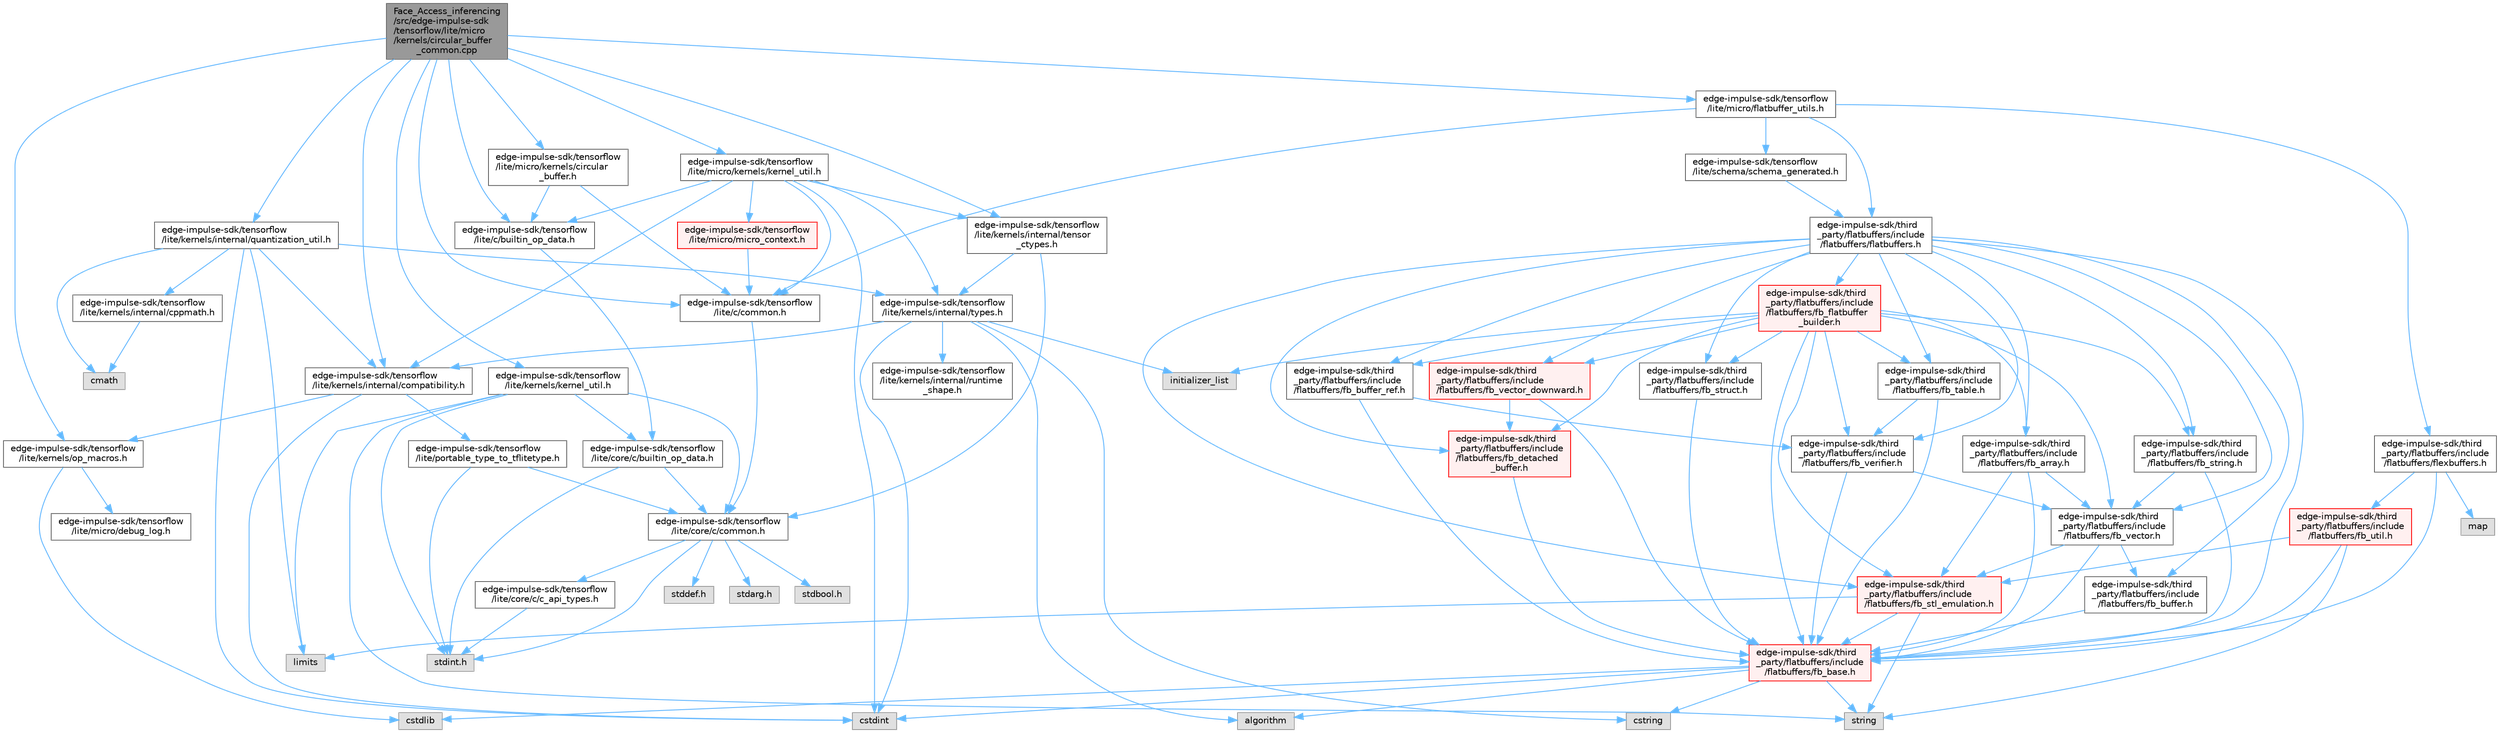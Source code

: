 digraph "Face_Access_inferencing/src/edge-impulse-sdk/tensorflow/lite/micro/kernels/circular_buffer_common.cpp"
{
 // LATEX_PDF_SIZE
  bgcolor="transparent";
  edge [fontname=Helvetica,fontsize=10,labelfontname=Helvetica,labelfontsize=10];
  node [fontname=Helvetica,fontsize=10,shape=box,height=0.2,width=0.4];
  Node1 [id="Node000001",label="Face_Access_inferencing\l/src/edge-impulse-sdk\l/tensorflow/lite/micro\l/kernels/circular_buffer\l_common.cpp",height=0.2,width=0.4,color="gray40", fillcolor="grey60", style="filled", fontcolor="black",tooltip=" "];
  Node1 -> Node2 [id="edge121_Node000001_Node000002",color="steelblue1",style="solid",tooltip=" "];
  Node2 [id="Node000002",label="edge-impulse-sdk/tensorflow\l/lite/c/builtin_op_data.h",height=0.2,width=0.4,color="grey40", fillcolor="white", style="filled",URL="$_face___access__inferencing_2src_2edge-impulse-sdk_2tensorflow_2lite_2c_2builtin__op__data_8h.html",tooltip=" "];
  Node2 -> Node3 [id="edge122_Node000002_Node000003",color="steelblue1",style="solid",tooltip=" "];
  Node3 [id="Node000003",label="edge-impulse-sdk/tensorflow\l/lite/core/c/builtin_op_data.h",height=0.2,width=0.4,color="grey40", fillcolor="white", style="filled",URL="$_face___access__inferencing_2src_2edge-impulse-sdk_2tensorflow_2lite_2core_2c_2builtin__op__data_8h.html",tooltip=" "];
  Node3 -> Node4 [id="edge123_Node000003_Node000004",color="steelblue1",style="solid",tooltip=" "];
  Node4 [id="Node000004",label="stdint.h",height=0.2,width=0.4,color="grey60", fillcolor="#E0E0E0", style="filled",tooltip=" "];
  Node3 -> Node5 [id="edge124_Node000003_Node000005",color="steelblue1",style="solid",tooltip=" "];
  Node5 [id="Node000005",label="edge-impulse-sdk/tensorflow\l/lite/core/c/common.h",height=0.2,width=0.4,color="grey40", fillcolor="white", style="filled",URL="$_face___access__inferencing_2src_2edge-impulse-sdk_2tensorflow_2lite_2core_2c_2common_8h.html",tooltip=" "];
  Node5 -> Node6 [id="edge125_Node000005_Node000006",color="steelblue1",style="solid",tooltip=" "];
  Node6 [id="Node000006",label="stdarg.h",height=0.2,width=0.4,color="grey60", fillcolor="#E0E0E0", style="filled",tooltip=" "];
  Node5 -> Node7 [id="edge126_Node000005_Node000007",color="steelblue1",style="solid",tooltip=" "];
  Node7 [id="Node000007",label="stdbool.h",height=0.2,width=0.4,color="grey60", fillcolor="#E0E0E0", style="filled",tooltip=" "];
  Node5 -> Node8 [id="edge127_Node000005_Node000008",color="steelblue1",style="solid",tooltip=" "];
  Node8 [id="Node000008",label="stddef.h",height=0.2,width=0.4,color="grey60", fillcolor="#E0E0E0", style="filled",tooltip=" "];
  Node5 -> Node4 [id="edge128_Node000005_Node000004",color="steelblue1",style="solid",tooltip=" "];
  Node5 -> Node9 [id="edge129_Node000005_Node000009",color="steelblue1",style="solid",tooltip=" "];
  Node9 [id="Node000009",label="edge-impulse-sdk/tensorflow\l/lite/core/c/c_api_types.h",height=0.2,width=0.4,color="grey40", fillcolor="white", style="filled",URL="$_face___access__inferencing_2src_2edge-impulse-sdk_2tensorflow_2lite_2core_2c_2c__api__types_8h.html",tooltip=" "];
  Node9 -> Node4 [id="edge130_Node000009_Node000004",color="steelblue1",style="solid",tooltip=" "];
  Node1 -> Node10 [id="edge131_Node000001_Node000010",color="steelblue1",style="solid",tooltip=" "];
  Node10 [id="Node000010",label="edge-impulse-sdk/tensorflow\l/lite/c/common.h",height=0.2,width=0.4,color="grey40", fillcolor="white", style="filled",URL="$_face___access__inferencing_2src_2edge-impulse-sdk_2tensorflow_2lite_2c_2common_8h.html",tooltip=" "];
  Node10 -> Node5 [id="edge132_Node000010_Node000005",color="steelblue1",style="solid",tooltip=" "];
  Node1 -> Node11 [id="edge133_Node000001_Node000011",color="steelblue1",style="solid",tooltip=" "];
  Node11 [id="Node000011",label="edge-impulse-sdk/tensorflow\l/lite/kernels/internal/compatibility.h",height=0.2,width=0.4,color="grey40", fillcolor="white", style="filled",URL="$_face___access__inferencing_2src_2edge-impulse-sdk_2tensorflow_2lite_2kernels_2internal_2compatibility_8h.html",tooltip=" "];
  Node11 -> Node12 [id="edge134_Node000011_Node000012",color="steelblue1",style="solid",tooltip=" "];
  Node12 [id="Node000012",label="cstdint",height=0.2,width=0.4,color="grey60", fillcolor="#E0E0E0", style="filled",tooltip=" "];
  Node11 -> Node13 [id="edge135_Node000011_Node000013",color="steelblue1",style="solid",tooltip=" "];
  Node13 [id="Node000013",label="edge-impulse-sdk/tensorflow\l/lite/portable_type_to_tflitetype.h",height=0.2,width=0.4,color="grey40", fillcolor="white", style="filled",URL="$_face___access__inferencing_2src_2edge-impulse-sdk_2tensorflow_2lite_2portable__type__to__tflitetype_8h.html",tooltip=" "];
  Node13 -> Node4 [id="edge136_Node000013_Node000004",color="steelblue1",style="solid",tooltip=" "];
  Node13 -> Node5 [id="edge137_Node000013_Node000005",color="steelblue1",style="solid",tooltip=" "];
  Node11 -> Node14 [id="edge138_Node000011_Node000014",color="steelblue1",style="solid",tooltip=" "];
  Node14 [id="Node000014",label="edge-impulse-sdk/tensorflow\l/lite/kernels/op_macros.h",height=0.2,width=0.4,color="grey40", fillcolor="white", style="filled",URL="$_face___access__inferencing_2src_2edge-impulse-sdk_2tensorflow_2lite_2kernels_2op__macros_8h.html",tooltip=" "];
  Node14 -> Node15 [id="edge139_Node000014_Node000015",color="steelblue1",style="solid",tooltip=" "];
  Node15 [id="Node000015",label="edge-impulse-sdk/tensorflow\l/lite/micro/debug_log.h",height=0.2,width=0.4,color="grey40", fillcolor="white", style="filled",URL="$_face___access__inferencing_2src_2edge-impulse-sdk_2tensorflow_2lite_2micro_2debug__log_8h.html",tooltip=" "];
  Node14 -> Node16 [id="edge140_Node000014_Node000016",color="steelblue1",style="solid",tooltip=" "];
  Node16 [id="Node000016",label="cstdlib",height=0.2,width=0.4,color="grey60", fillcolor="#E0E0E0", style="filled",tooltip=" "];
  Node1 -> Node17 [id="edge141_Node000001_Node000017",color="steelblue1",style="solid",tooltip=" "];
  Node17 [id="Node000017",label="edge-impulse-sdk/tensorflow\l/lite/kernels/internal/quantization_util.h",height=0.2,width=0.4,color="grey40", fillcolor="white", style="filled",URL="$_face___access__inferencing_2src_2edge-impulse-sdk_2tensorflow_2lite_2kernels_2internal_2quantization__util_8h.html",tooltip=" "];
  Node17 -> Node18 [id="edge142_Node000017_Node000018",color="steelblue1",style="solid",tooltip=" "];
  Node18 [id="Node000018",label="cmath",height=0.2,width=0.4,color="grey60", fillcolor="#E0E0E0", style="filled",tooltip=" "];
  Node17 -> Node12 [id="edge143_Node000017_Node000012",color="steelblue1",style="solid",tooltip=" "];
  Node17 -> Node19 [id="edge144_Node000017_Node000019",color="steelblue1",style="solid",tooltip=" "];
  Node19 [id="Node000019",label="limits",height=0.2,width=0.4,color="grey60", fillcolor="#E0E0E0", style="filled",tooltip=" "];
  Node17 -> Node11 [id="edge145_Node000017_Node000011",color="steelblue1",style="solid",tooltip=" "];
  Node17 -> Node20 [id="edge146_Node000017_Node000020",color="steelblue1",style="solid",tooltip=" "];
  Node20 [id="Node000020",label="edge-impulse-sdk/tensorflow\l/lite/kernels/internal/cppmath.h",height=0.2,width=0.4,color="grey40", fillcolor="white", style="filled",URL="$_face___access__inferencing_2src_2edge-impulse-sdk_2tensorflow_2lite_2kernels_2internal_2cppmath_8h.html",tooltip=" "];
  Node20 -> Node18 [id="edge147_Node000020_Node000018",color="steelblue1",style="solid",tooltip=" "];
  Node17 -> Node21 [id="edge148_Node000017_Node000021",color="steelblue1",style="solid",tooltip=" "];
  Node21 [id="Node000021",label="edge-impulse-sdk/tensorflow\l/lite/kernels/internal/types.h",height=0.2,width=0.4,color="grey40", fillcolor="white", style="filled",URL="$_face___access__inferencing_2src_2edge-impulse-sdk_2tensorflow_2lite_2kernels_2internal_2types_8h.html",tooltip=" "];
  Node21 -> Node22 [id="edge149_Node000021_Node000022",color="steelblue1",style="solid",tooltip=" "];
  Node22 [id="Node000022",label="algorithm",height=0.2,width=0.4,color="grey60", fillcolor="#E0E0E0", style="filled",tooltip=" "];
  Node21 -> Node12 [id="edge150_Node000021_Node000012",color="steelblue1",style="solid",tooltip=" "];
  Node21 -> Node23 [id="edge151_Node000021_Node000023",color="steelblue1",style="solid",tooltip=" "];
  Node23 [id="Node000023",label="cstring",height=0.2,width=0.4,color="grey60", fillcolor="#E0E0E0", style="filled",tooltip=" "];
  Node21 -> Node24 [id="edge152_Node000021_Node000024",color="steelblue1",style="solid",tooltip=" "];
  Node24 [id="Node000024",label="initializer_list",height=0.2,width=0.4,color="grey60", fillcolor="#E0E0E0", style="filled",tooltip=" "];
  Node21 -> Node11 [id="edge153_Node000021_Node000011",color="steelblue1",style="solid",tooltip=" "];
  Node21 -> Node25 [id="edge154_Node000021_Node000025",color="steelblue1",style="solid",tooltip=" "];
  Node25 [id="Node000025",label="edge-impulse-sdk/tensorflow\l/lite/kernels/internal/runtime\l_shape.h",height=0.2,width=0.4,color="grey40", fillcolor="white", style="filled",URL="$_face___access__inferencing_2src_2edge-impulse-sdk_2tensorflow_2lite_2kernels_2internal_2runtime__shape_8h.html",tooltip=" "];
  Node1 -> Node26 [id="edge155_Node000001_Node000026",color="steelblue1",style="solid",tooltip=" "];
  Node26 [id="Node000026",label="edge-impulse-sdk/tensorflow\l/lite/kernels/internal/tensor\l_ctypes.h",height=0.2,width=0.4,color="grey40", fillcolor="white", style="filled",URL="$_face___access__inferencing_2src_2edge-impulse-sdk_2tensorflow_2lite_2kernels_2internal_2tensor__ctypes_8h.html",tooltip=" "];
  Node26 -> Node5 [id="edge156_Node000026_Node000005",color="steelblue1",style="solid",tooltip=" "];
  Node26 -> Node21 [id="edge157_Node000026_Node000021",color="steelblue1",style="solid",tooltip=" "];
  Node1 -> Node27 [id="edge158_Node000001_Node000027",color="steelblue1",style="solid",tooltip=" "];
  Node27 [id="Node000027",label="edge-impulse-sdk/tensorflow\l/lite/kernels/kernel_util.h",height=0.2,width=0.4,color="grey40", fillcolor="white", style="filled",URL="$_face___access__inferencing_2src_2edge-impulse-sdk_2tensorflow_2lite_2kernels_2kernel__util_8h.html",tooltip=" "];
  Node27 -> Node4 [id="edge159_Node000027_Node000004",color="steelblue1",style="solid",tooltip=" "];
  Node27 -> Node19 [id="edge160_Node000027_Node000019",color="steelblue1",style="solid",tooltip=" "];
  Node27 -> Node28 [id="edge161_Node000027_Node000028",color="steelblue1",style="solid",tooltip=" "];
  Node28 [id="Node000028",label="string",height=0.2,width=0.4,color="grey60", fillcolor="#E0E0E0", style="filled",tooltip=" "];
  Node27 -> Node3 [id="edge162_Node000027_Node000003",color="steelblue1",style="solid",tooltip=" "];
  Node27 -> Node5 [id="edge163_Node000027_Node000005",color="steelblue1",style="solid",tooltip=" "];
  Node1 -> Node14 [id="edge164_Node000001_Node000014",color="steelblue1",style="solid",tooltip=" "];
  Node1 -> Node29 [id="edge165_Node000001_Node000029",color="steelblue1",style="solid",tooltip=" "];
  Node29 [id="Node000029",label="edge-impulse-sdk/tensorflow\l/lite/micro/flatbuffer_utils.h",height=0.2,width=0.4,color="grey40", fillcolor="white", style="filled",URL="$_face___access__inferencing_2src_2edge-impulse-sdk_2tensorflow_2lite_2micro_2flatbuffer__utils_8h.html",tooltip=" "];
  Node29 -> Node30 [id="edge166_Node000029_Node000030",color="steelblue1",style="solid",tooltip=" "];
  Node30 [id="Node000030",label="edge-impulse-sdk/third\l_party/flatbuffers/include\l/flatbuffers/flatbuffers.h",height=0.2,width=0.4,color="grey40", fillcolor="white", style="filled",URL="$_face___access__inferencing_2src_2edge-impulse-sdk_2third__party_2flatbuffers_2include_2flatbuffers_2flatbuffers_8h.html",tooltip=" "];
  Node30 -> Node31 [id="edge167_Node000030_Node000031",color="steelblue1",style="solid",tooltip=" "];
  Node31 [id="Node000031",label="edge-impulse-sdk/third\l_party/flatbuffers/include\l/flatbuffers/fb_array.h",height=0.2,width=0.4,color="grey40", fillcolor="white", style="filled",URL="$fb__array_8h.html",tooltip=" "];
  Node31 -> Node32 [id="edge168_Node000031_Node000032",color="steelblue1",style="solid",tooltip=" "];
  Node32 [id="Node000032",label="edge-impulse-sdk/third\l_party/flatbuffers/include\l/flatbuffers/fb_base.h",height=0.2,width=0.4,color="red", fillcolor="#FFF0F0", style="filled",URL="$fb__base_8h.html",tooltip=" "];
  Node32 -> Node12 [id="edge169_Node000032_Node000012",color="steelblue1",style="solid",tooltip=" "];
  Node32 -> Node16 [id="edge170_Node000032_Node000016",color="steelblue1",style="solid",tooltip=" "];
  Node32 -> Node23 [id="edge171_Node000032_Node000023",color="steelblue1",style="solid",tooltip=" "];
  Node32 -> Node28 [id="edge172_Node000032_Node000028",color="steelblue1",style="solid",tooltip=" "];
  Node32 -> Node22 [id="edge173_Node000032_Node000022",color="steelblue1",style="solid",tooltip=" "];
  Node31 -> Node41 [id="edge174_Node000031_Node000041",color="steelblue1",style="solid",tooltip=" "];
  Node41 [id="Node000041",label="edge-impulse-sdk/third\l_party/flatbuffers/include\l/flatbuffers/fb_stl_emulation.h",height=0.2,width=0.4,color="red", fillcolor="#FFF0F0", style="filled",URL="$fb__stl__emulation_8h.html",tooltip=" "];
  Node41 -> Node32 [id="edge175_Node000041_Node000032",color="steelblue1",style="solid",tooltip=" "];
  Node41 -> Node28 [id="edge176_Node000041_Node000028",color="steelblue1",style="solid",tooltip=" "];
  Node41 -> Node19 [id="edge177_Node000041_Node000019",color="steelblue1",style="solid",tooltip=" "];
  Node31 -> Node42 [id="edge178_Node000031_Node000042",color="steelblue1",style="solid",tooltip=" "];
  Node42 [id="Node000042",label="edge-impulse-sdk/third\l_party/flatbuffers/include\l/flatbuffers/fb_vector.h",height=0.2,width=0.4,color="grey40", fillcolor="white", style="filled",URL="$fb__vector_8h.html",tooltip=" "];
  Node42 -> Node32 [id="edge179_Node000042_Node000032",color="steelblue1",style="solid",tooltip=" "];
  Node42 -> Node43 [id="edge180_Node000042_Node000043",color="steelblue1",style="solid",tooltip=" "];
  Node43 [id="Node000043",label="edge-impulse-sdk/third\l_party/flatbuffers/include\l/flatbuffers/fb_buffer.h",height=0.2,width=0.4,color="grey40", fillcolor="white", style="filled",URL="$fb__buffer_8h.html",tooltip=" "];
  Node43 -> Node32 [id="edge181_Node000043_Node000032",color="steelblue1",style="solid",tooltip=" "];
  Node42 -> Node41 [id="edge182_Node000042_Node000041",color="steelblue1",style="solid",tooltip=" "];
  Node30 -> Node32 [id="edge183_Node000030_Node000032",color="steelblue1",style="solid",tooltip=" "];
  Node30 -> Node43 [id="edge184_Node000030_Node000043",color="steelblue1",style="solid",tooltip=" "];
  Node30 -> Node44 [id="edge185_Node000030_Node000044",color="steelblue1",style="solid",tooltip=" "];
  Node44 [id="Node000044",label="edge-impulse-sdk/third\l_party/flatbuffers/include\l/flatbuffers/fb_buffer_ref.h",height=0.2,width=0.4,color="grey40", fillcolor="white", style="filled",URL="$fb__buffer__ref_8h.html",tooltip=" "];
  Node44 -> Node32 [id="edge186_Node000044_Node000032",color="steelblue1",style="solid",tooltip=" "];
  Node44 -> Node45 [id="edge187_Node000044_Node000045",color="steelblue1",style="solid",tooltip=" "];
  Node45 [id="Node000045",label="edge-impulse-sdk/third\l_party/flatbuffers/include\l/flatbuffers/fb_verifier.h",height=0.2,width=0.4,color="grey40", fillcolor="white", style="filled",URL="$fb__verifier_8h.html",tooltip=" "];
  Node45 -> Node32 [id="edge188_Node000045_Node000032",color="steelblue1",style="solid",tooltip=" "];
  Node45 -> Node42 [id="edge189_Node000045_Node000042",color="steelblue1",style="solid",tooltip=" "];
  Node30 -> Node46 [id="edge190_Node000030_Node000046",color="steelblue1",style="solid",tooltip=" "];
  Node46 [id="Node000046",label="edge-impulse-sdk/third\l_party/flatbuffers/include\l/flatbuffers/fb_detached\l_buffer.h",height=0.2,width=0.4,color="red", fillcolor="#FFF0F0", style="filled",URL="$fb__detached__buffer_8h.html",tooltip=" "];
  Node46 -> Node32 [id="edge191_Node000046_Node000032",color="steelblue1",style="solid",tooltip=" "];
  Node30 -> Node49 [id="edge192_Node000030_Node000049",color="steelblue1",style="solid",tooltip=" "];
  Node49 [id="Node000049",label="edge-impulse-sdk/third\l_party/flatbuffers/include\l/flatbuffers/fb_flatbuffer\l_builder.h",height=0.2,width=0.4,color="red", fillcolor="#FFF0F0", style="filled",URL="$fb__flatbuffer__builder_8h.html",tooltip=" "];
  Node49 -> Node24 [id="edge193_Node000049_Node000024",color="steelblue1",style="solid",tooltip=" "];
  Node49 -> Node31 [id="edge194_Node000049_Node000031",color="steelblue1",style="solid",tooltip=" "];
  Node49 -> Node32 [id="edge195_Node000049_Node000032",color="steelblue1",style="solid",tooltip=" "];
  Node49 -> Node44 [id="edge196_Node000049_Node000044",color="steelblue1",style="solid",tooltip=" "];
  Node49 -> Node46 [id="edge197_Node000049_Node000046",color="steelblue1",style="solid",tooltip=" "];
  Node49 -> Node41 [id="edge198_Node000049_Node000041",color="steelblue1",style="solid",tooltip=" "];
  Node49 -> Node51 [id="edge199_Node000049_Node000051",color="steelblue1",style="solid",tooltip=" "];
  Node51 [id="Node000051",label="edge-impulse-sdk/third\l_party/flatbuffers/include\l/flatbuffers/fb_string.h",height=0.2,width=0.4,color="grey40", fillcolor="white", style="filled",URL="$fb__string_8h.html",tooltip=" "];
  Node51 -> Node32 [id="edge200_Node000051_Node000032",color="steelblue1",style="solid",tooltip=" "];
  Node51 -> Node42 [id="edge201_Node000051_Node000042",color="steelblue1",style="solid",tooltip=" "];
  Node49 -> Node52 [id="edge202_Node000049_Node000052",color="steelblue1",style="solid",tooltip=" "];
  Node52 [id="Node000052",label="edge-impulse-sdk/third\l_party/flatbuffers/include\l/flatbuffers/fb_struct.h",height=0.2,width=0.4,color="grey40", fillcolor="white", style="filled",URL="$fb__struct_8h.html",tooltip=" "];
  Node52 -> Node32 [id="edge203_Node000052_Node000032",color="steelblue1",style="solid",tooltip=" "];
  Node49 -> Node53 [id="edge204_Node000049_Node000053",color="steelblue1",style="solid",tooltip=" "];
  Node53 [id="Node000053",label="edge-impulse-sdk/third\l_party/flatbuffers/include\l/flatbuffers/fb_table.h",height=0.2,width=0.4,color="grey40", fillcolor="white", style="filled",URL="$fb__table_8h.html",tooltip=" "];
  Node53 -> Node32 [id="edge205_Node000053_Node000032",color="steelblue1",style="solid",tooltip=" "];
  Node53 -> Node45 [id="edge206_Node000053_Node000045",color="steelblue1",style="solid",tooltip=" "];
  Node49 -> Node42 [id="edge207_Node000049_Node000042",color="steelblue1",style="solid",tooltip=" "];
  Node49 -> Node54 [id="edge208_Node000049_Node000054",color="steelblue1",style="solid",tooltip=" "];
  Node54 [id="Node000054",label="edge-impulse-sdk/third\l_party/flatbuffers/include\l/flatbuffers/fb_vector_downward.h",height=0.2,width=0.4,color="red", fillcolor="#FFF0F0", style="filled",URL="$fb__vector__downward_8h.html",tooltip=" "];
  Node54 -> Node32 [id="edge209_Node000054_Node000032",color="steelblue1",style="solid",tooltip=" "];
  Node54 -> Node46 [id="edge210_Node000054_Node000046",color="steelblue1",style="solid",tooltip=" "];
  Node49 -> Node45 [id="edge211_Node000049_Node000045",color="steelblue1",style="solid",tooltip=" "];
  Node30 -> Node41 [id="edge212_Node000030_Node000041",color="steelblue1",style="solid",tooltip=" "];
  Node30 -> Node51 [id="edge213_Node000030_Node000051",color="steelblue1",style="solid",tooltip=" "];
  Node30 -> Node52 [id="edge214_Node000030_Node000052",color="steelblue1",style="solid",tooltip=" "];
  Node30 -> Node53 [id="edge215_Node000030_Node000053",color="steelblue1",style="solid",tooltip=" "];
  Node30 -> Node42 [id="edge216_Node000030_Node000042",color="steelblue1",style="solid",tooltip=" "];
  Node30 -> Node54 [id="edge217_Node000030_Node000054",color="steelblue1",style="solid",tooltip=" "];
  Node30 -> Node45 [id="edge218_Node000030_Node000045",color="steelblue1",style="solid",tooltip=" "];
  Node29 -> Node55 [id="edge219_Node000029_Node000055",color="steelblue1",style="solid",tooltip=" "];
  Node55 [id="Node000055",label="edge-impulse-sdk/third\l_party/flatbuffers/include\l/flatbuffers/flexbuffers.h",height=0.2,width=0.4,color="grey40", fillcolor="white", style="filled",URL="$_face___access__inferencing_2src_2edge-impulse-sdk_2third__party_2flatbuffers_2include_2flatbuffers_2flexbuffers_8h.html",tooltip=" "];
  Node55 -> Node56 [id="edge220_Node000055_Node000056",color="steelblue1",style="solid",tooltip=" "];
  Node56 [id="Node000056",label="map",height=0.2,width=0.4,color="grey60", fillcolor="#E0E0E0", style="filled",tooltip=" "];
  Node55 -> Node32 [id="edge221_Node000055_Node000032",color="steelblue1",style="solid",tooltip=" "];
  Node55 -> Node57 [id="edge222_Node000055_Node000057",color="steelblue1",style="solid",tooltip=" "];
  Node57 [id="Node000057",label="edge-impulse-sdk/third\l_party/flatbuffers/include\l/flatbuffers/fb_util.h",height=0.2,width=0.4,color="red", fillcolor="#FFF0F0", style="filled",URL="$fb__util_8h.html",tooltip=" "];
  Node57 -> Node32 [id="edge223_Node000057_Node000032",color="steelblue1",style="solid",tooltip=" "];
  Node57 -> Node41 [id="edge224_Node000057_Node000041",color="steelblue1",style="solid",tooltip=" "];
  Node57 -> Node28 [id="edge225_Node000057_Node000028",color="steelblue1",style="solid",tooltip=" "];
  Node29 -> Node10 [id="edge226_Node000029_Node000010",color="steelblue1",style="solid",tooltip=" "];
  Node29 -> Node62 [id="edge227_Node000029_Node000062",color="steelblue1",style="solid",tooltip=" "];
  Node62 [id="Node000062",label="edge-impulse-sdk/tensorflow\l/lite/schema/schema_generated.h",height=0.2,width=0.4,color="grey40", fillcolor="white", style="filled",URL="$_face___access__inferencing_2src_2edge-impulse-sdk_2tensorflow_2lite_2schema_2schema__generated_8h.html",tooltip=" "];
  Node62 -> Node30 [id="edge228_Node000062_Node000030",color="steelblue1",style="solid",tooltip=" "];
  Node1 -> Node63 [id="edge229_Node000001_Node000063",color="steelblue1",style="solid",tooltip=" "];
  Node63 [id="Node000063",label="edge-impulse-sdk/tensorflow\l/lite/micro/kernels/circular\l_buffer.h",height=0.2,width=0.4,color="grey40", fillcolor="white", style="filled",URL="$_face___access__inferencing_2src_2edge-impulse-sdk_2tensorflow_2lite_2micro_2kernels_2circular__buffer_8h.html",tooltip=" "];
  Node63 -> Node2 [id="edge230_Node000063_Node000002",color="steelblue1",style="solid",tooltip=" "];
  Node63 -> Node10 [id="edge231_Node000063_Node000010",color="steelblue1",style="solid",tooltip=" "];
  Node1 -> Node64 [id="edge232_Node000001_Node000064",color="steelblue1",style="solid",tooltip=" "];
  Node64 [id="Node000064",label="edge-impulse-sdk/tensorflow\l/lite/micro/kernels/kernel_util.h",height=0.2,width=0.4,color="grey40", fillcolor="white", style="filled",URL="$_face___access__inferencing_2src_2edge-impulse-sdk_2tensorflow_2lite_2micro_2kernels_2kernel__util_8h.html",tooltip=" "];
  Node64 -> Node12 [id="edge233_Node000064_Node000012",color="steelblue1",style="solid",tooltip=" "];
  Node64 -> Node2 [id="edge234_Node000064_Node000002",color="steelblue1",style="solid",tooltip=" "];
  Node64 -> Node10 [id="edge235_Node000064_Node000010",color="steelblue1",style="solid",tooltip=" "];
  Node64 -> Node11 [id="edge236_Node000064_Node000011",color="steelblue1",style="solid",tooltip=" "];
  Node64 -> Node26 [id="edge237_Node000064_Node000026",color="steelblue1",style="solid",tooltip=" "];
  Node64 -> Node21 [id="edge238_Node000064_Node000021",color="steelblue1",style="solid",tooltip=" "];
  Node64 -> Node65 [id="edge239_Node000064_Node000065",color="steelblue1",style="solid",tooltip=" "];
  Node65 [id="Node000065",label="edge-impulse-sdk/tensorflow\l/lite/micro/micro_context.h",height=0.2,width=0.4,color="red", fillcolor="#FFF0F0", style="filled",URL="$_face___access__inferencing_2src_2edge-impulse-sdk_2tensorflow_2lite_2micro_2micro__context_8h.html",tooltip=" "];
  Node65 -> Node10 [id="edge240_Node000065_Node000010",color="steelblue1",style="solid",tooltip=" "];
}
